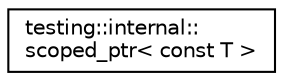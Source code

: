 digraph "Graphical Class Hierarchy"
{
 // LATEX_PDF_SIZE
  edge [fontname="Helvetica",fontsize="10",labelfontname="Helvetica",labelfontsize="10"];
  node [fontname="Helvetica",fontsize="10",shape=record];
  rankdir="LR";
  Node0 [label="testing::internal::\lscoped_ptr\< const T \>",height=0.2,width=0.4,color="black", fillcolor="white", style="filled",URL="$classtesting_1_1internal_1_1scoped__ptr.html",tooltip=" "];
}
